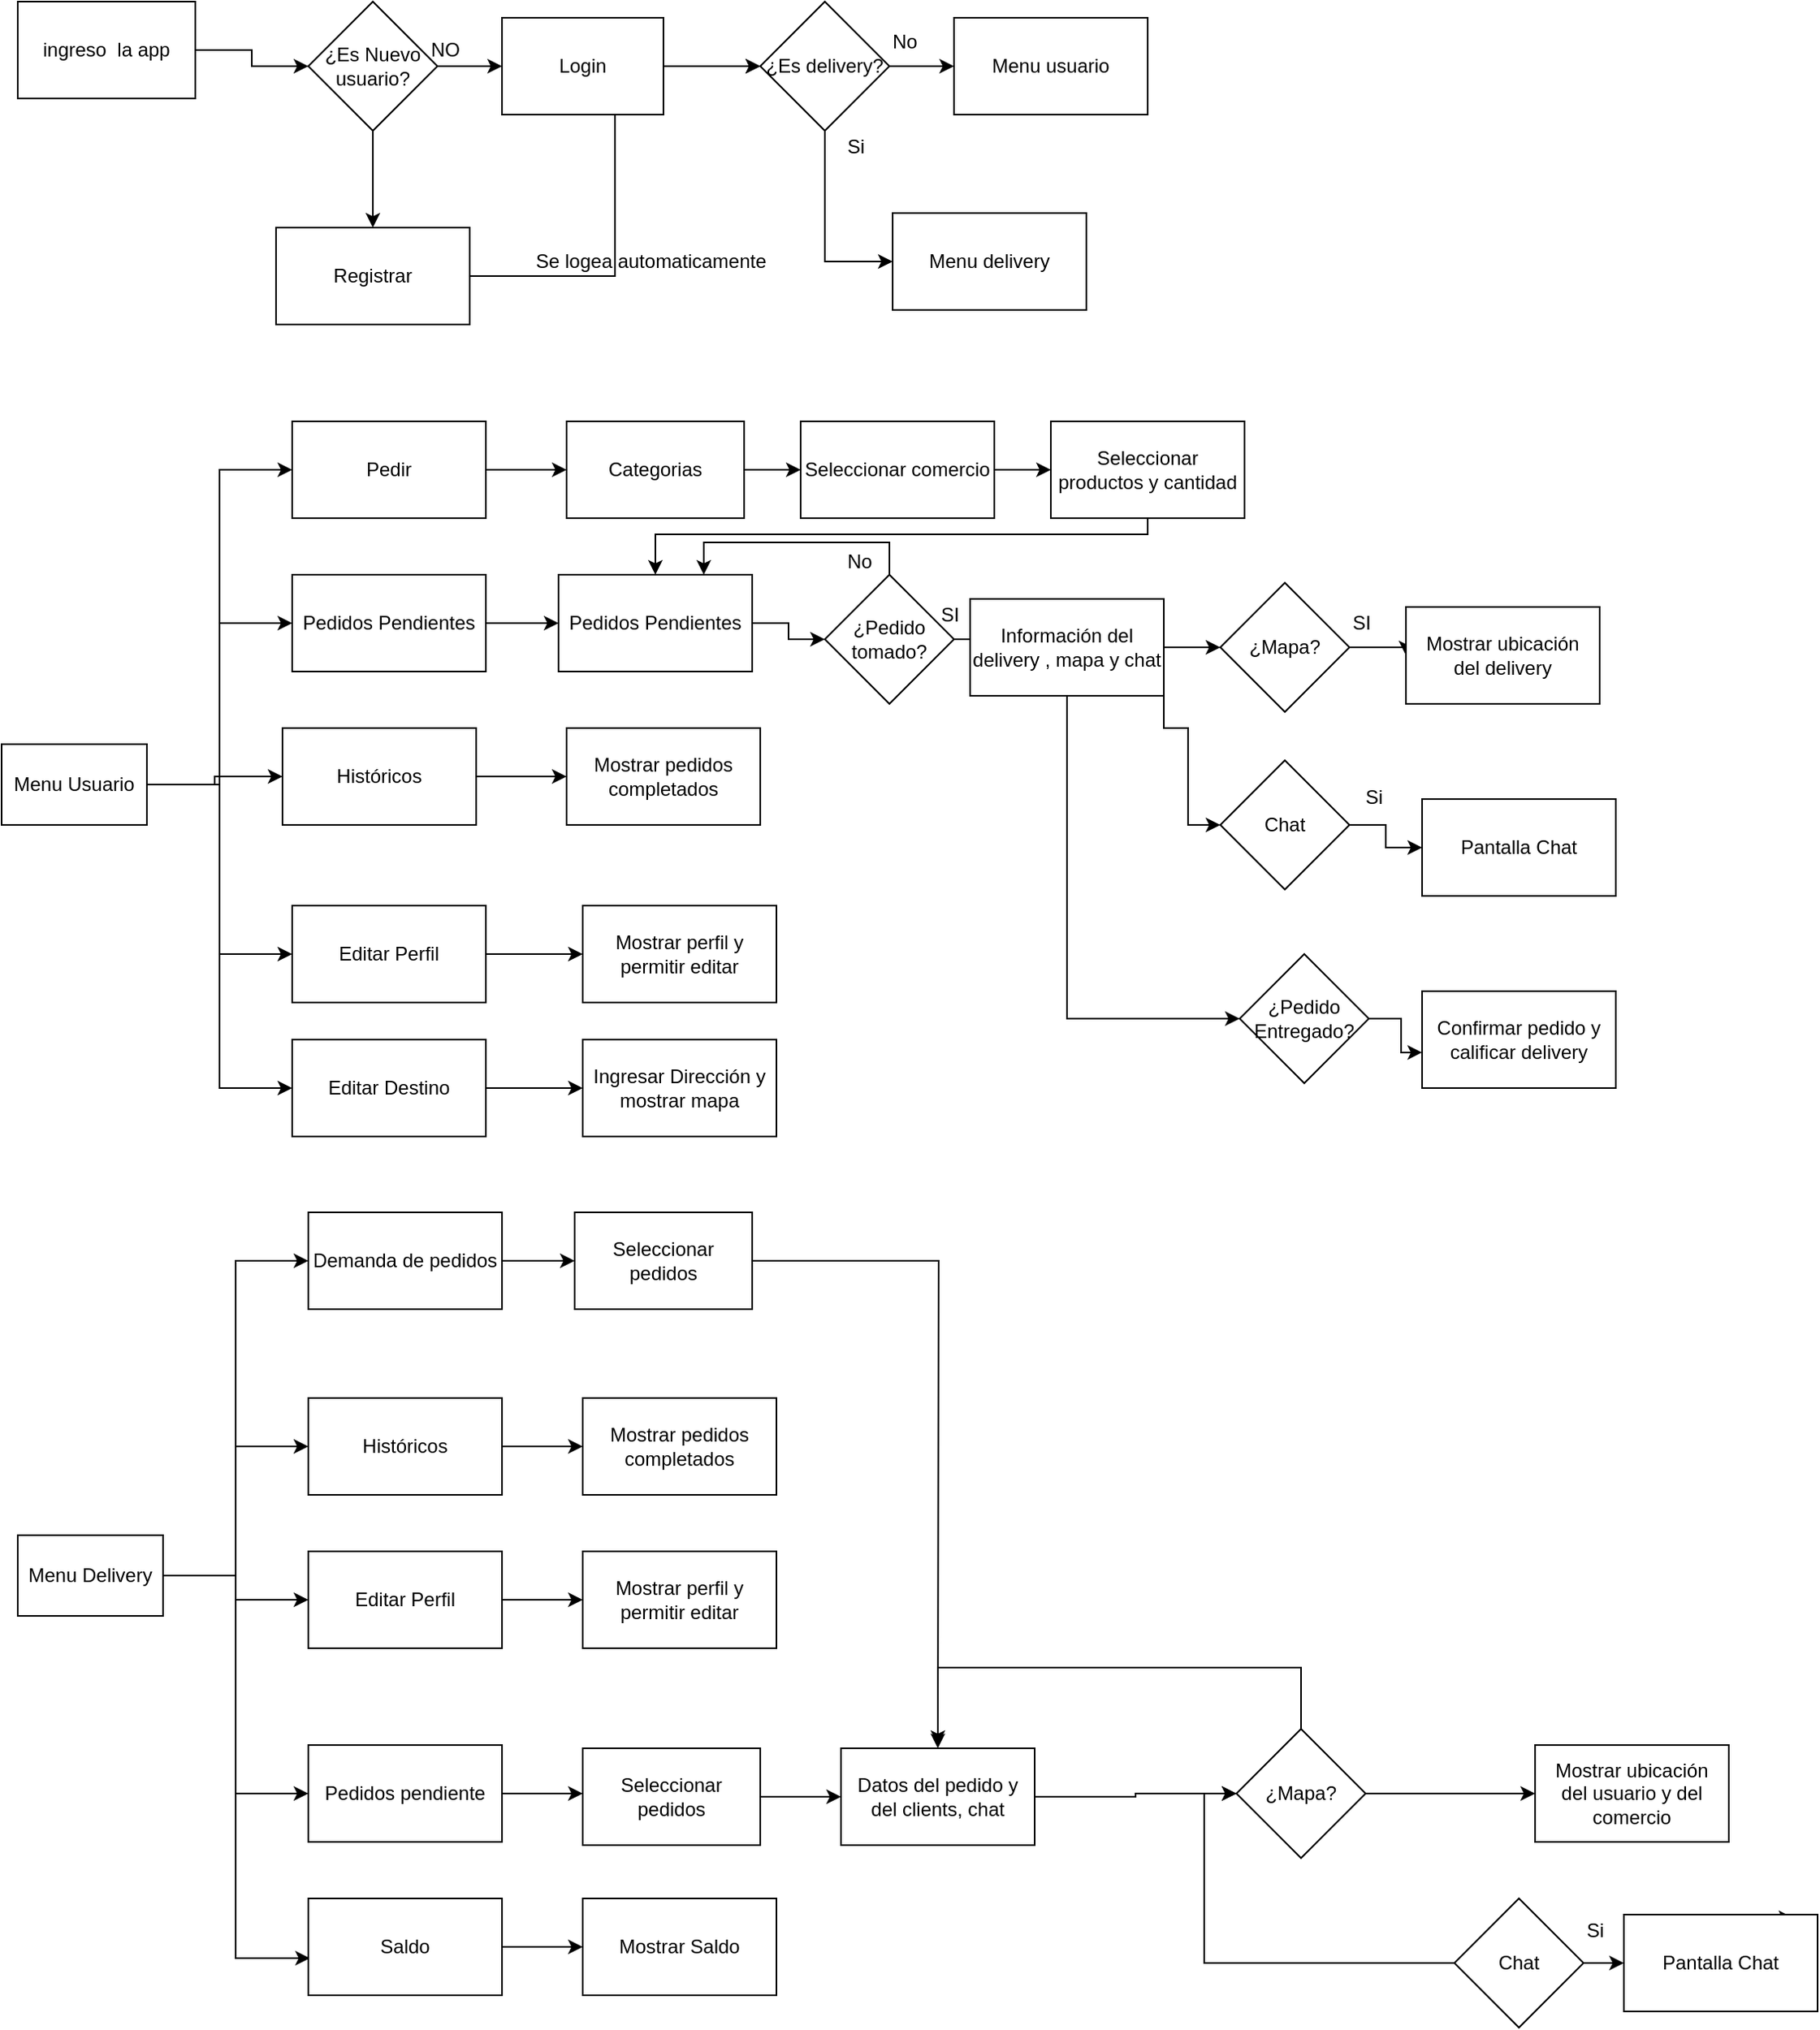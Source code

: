 <mxfile version="12.1.0" type="github" pages="1"><diagram id="hZya6RrhCBJ3M0xoCXCF" name="Page-1"><mxGraphModel dx="1391" dy="710" grid="1" gridSize="10" guides="1" tooltips="1" connect="1" arrows="1" fold="1" page="1" pageScale="1" pageWidth="827" pageHeight="1169" math="0" shadow="0"><root><mxCell id="0"/><mxCell id="1" parent="0"/><mxCell id="_sGrQPSbJP6hCmy-QSjO-13" style="edgeStyle=orthogonalEdgeStyle;rounded=0;orthogonalLoop=1;jettySize=auto;html=1;entryX=0;entryY=0.5;entryDx=0;entryDy=0;" parent="1" source="_sGrQPSbJP6hCmy-QSjO-7" target="_sGrQPSbJP6hCmy-QSjO-8" edge="1"><mxGeometry relative="1" as="geometry"/></mxCell><mxCell id="_sGrQPSbJP6hCmy-QSjO-7" value="ingreso &amp;nbsp;la app" style="rounded=0;whiteSpace=wrap;html=1;" parent="1" vertex="1"><mxGeometry x="30" y="30" width="110" height="60" as="geometry"/></mxCell><mxCell id="_sGrQPSbJP6hCmy-QSjO-14" style="edgeStyle=orthogonalEdgeStyle;rounded=0;orthogonalLoop=1;jettySize=auto;html=1;exitX=1;exitY=0.5;exitDx=0;exitDy=0;entryX=0;entryY=0.5;entryDx=0;entryDy=0;" parent="1" source="_sGrQPSbJP6hCmy-QSjO-8" target="_sGrQPSbJP6hCmy-QSjO-11" edge="1"><mxGeometry relative="1" as="geometry"><Array as="points"><mxPoint x="300" y="70"/><mxPoint x="300" y="70"/></Array></mxGeometry></mxCell><mxCell id="_sGrQPSbJP6hCmy-QSjO-17" style="edgeStyle=orthogonalEdgeStyle;rounded=0;orthogonalLoop=1;jettySize=auto;html=1;entryX=0.5;entryY=0;entryDx=0;entryDy=0;" parent="1" source="_sGrQPSbJP6hCmy-QSjO-8" target="_sGrQPSbJP6hCmy-QSjO-10" edge="1"><mxGeometry relative="1" as="geometry"/></mxCell><mxCell id="_sGrQPSbJP6hCmy-QSjO-8" value="¿Es Nuevo usuario?" style="rhombus;whiteSpace=wrap;html=1;" parent="1" vertex="1"><mxGeometry x="210" y="30" width="80" height="80" as="geometry"/></mxCell><mxCell id="_sGrQPSbJP6hCmy-QSjO-20" style="edgeStyle=orthogonalEdgeStyle;rounded=0;orthogonalLoop=1;jettySize=auto;html=1;entryX=0;entryY=0.5;entryDx=0;entryDy=0;" parent="1" source="_sGrQPSbJP6hCmy-QSjO-10" target="_sGrQPSbJP6hCmy-QSjO-12" edge="1"><mxGeometry relative="1" as="geometry"/></mxCell><mxCell id="_sGrQPSbJP6hCmy-QSjO-10" value="Registrar" style="rounded=0;whiteSpace=wrap;html=1;" parent="1" vertex="1"><mxGeometry x="190" y="170" width="120" height="60" as="geometry"/></mxCell><mxCell id="_sGrQPSbJP6hCmy-QSjO-19" style="edgeStyle=orthogonalEdgeStyle;rounded=0;orthogonalLoop=1;jettySize=auto;html=1;entryX=0;entryY=0.5;entryDx=0;entryDy=0;" parent="1" source="_sGrQPSbJP6hCmy-QSjO-11" target="_sGrQPSbJP6hCmy-QSjO-12" edge="1"><mxGeometry relative="1" as="geometry"/></mxCell><mxCell id="_sGrQPSbJP6hCmy-QSjO-11" value="Login" style="rounded=0;whiteSpace=wrap;html=1;" parent="1" vertex="1"><mxGeometry x="330" y="40" width="100" height="60" as="geometry"/></mxCell><mxCell id="_sGrQPSbJP6hCmy-QSjO-23" style="edgeStyle=orthogonalEdgeStyle;rounded=0;orthogonalLoop=1;jettySize=auto;html=1;entryX=0;entryY=0.5;entryDx=0;entryDy=0;" parent="1" source="_sGrQPSbJP6hCmy-QSjO-12" target="_sGrQPSbJP6hCmy-QSjO-22" edge="1"><mxGeometry relative="1" as="geometry"/></mxCell><mxCell id="_sGrQPSbJP6hCmy-QSjO-26" style="edgeStyle=orthogonalEdgeStyle;rounded=0;orthogonalLoop=1;jettySize=auto;html=1;exitX=0.5;exitY=1;exitDx=0;exitDy=0;entryX=0;entryY=0.5;entryDx=0;entryDy=0;" parent="1" source="_sGrQPSbJP6hCmy-QSjO-12" target="_sGrQPSbJP6hCmy-QSjO-25" edge="1"><mxGeometry relative="1" as="geometry"/></mxCell><mxCell id="_sGrQPSbJP6hCmy-QSjO-12" value="¿Es delivery?" style="rhombus;whiteSpace=wrap;html=1;" parent="1" vertex="1"><mxGeometry x="490" y="30" width="80" height="80" as="geometry"/></mxCell><mxCell id="_sGrQPSbJP6hCmy-QSjO-15" value="NO" style="text;html=1;resizable=0;points=[];autosize=1;align=left;verticalAlign=top;spacingTop=-4;" parent="1" vertex="1"><mxGeometry x="284" y="50" width="30" height="20" as="geometry"/></mxCell><mxCell id="_sGrQPSbJP6hCmy-QSjO-21" value="Se logea automaticamente" style="text;html=1;resizable=0;points=[];autosize=1;align=left;verticalAlign=top;spacingTop=-4;" parent="1" vertex="1"><mxGeometry x="349" y="181" width="160" height="20" as="geometry"/></mxCell><mxCell id="_sGrQPSbJP6hCmy-QSjO-22" value="Menu usuario" style="rounded=0;whiteSpace=wrap;html=1;" parent="1" vertex="1"><mxGeometry x="610" y="40" width="120" height="60" as="geometry"/></mxCell><mxCell id="_sGrQPSbJP6hCmy-QSjO-24" value="No" style="text;html=1;resizable=0;points=[];autosize=1;align=left;verticalAlign=top;spacingTop=-4;" parent="1" vertex="1"><mxGeometry x="570" y="45" width="30" height="20" as="geometry"/></mxCell><mxCell id="_sGrQPSbJP6hCmy-QSjO-25" value="Menu delivery" style="rounded=0;whiteSpace=wrap;html=1;" parent="1" vertex="1"><mxGeometry x="572" y="161" width="120" height="60" as="geometry"/></mxCell><mxCell id="_sGrQPSbJP6hCmy-QSjO-27" value="Si" style="text;html=1;resizable=0;points=[];autosize=1;align=left;verticalAlign=top;spacingTop=-4;" parent="1" vertex="1"><mxGeometry x="542" y="110" width="30" height="20" as="geometry"/></mxCell><mxCell id="_sGrQPSbJP6hCmy-QSjO-42" style="edgeStyle=orthogonalEdgeStyle;rounded=0;orthogonalLoop=1;jettySize=auto;html=1;entryX=0;entryY=0.5;entryDx=0;entryDy=0;" parent="1" source="_sGrQPSbJP6hCmy-QSjO-30" target="_sGrQPSbJP6hCmy-QSjO-39" edge="1"><mxGeometry relative="1" as="geometry"/></mxCell><mxCell id="_sGrQPSbJP6hCmy-QSjO-30" value="Pedir" style="rounded=0;whiteSpace=wrap;html=1;" parent="1" vertex="1"><mxGeometry x="200" y="290" width="120" height="60" as="geometry"/></mxCell><mxCell id="_sGrQPSbJP6hCmy-QSjO-86" value="" style="edgeStyle=orthogonalEdgeStyle;rounded=0;orthogonalLoop=1;jettySize=auto;html=1;" parent="1" source="_sGrQPSbJP6hCmy-QSjO-31" target="_sGrQPSbJP6hCmy-QSjO-85" edge="1"><mxGeometry relative="1" as="geometry"/></mxCell><mxCell id="_sGrQPSbJP6hCmy-QSjO-31" value="Históricos" style="rounded=0;whiteSpace=wrap;html=1;" parent="1" vertex="1"><mxGeometry x="194" y="480" width="120" height="60" as="geometry"/></mxCell><mxCell id="_sGrQPSbJP6hCmy-QSjO-85" value="Mostrar pedidos completados" style="rounded=0;whiteSpace=wrap;html=1;" parent="1" vertex="1"><mxGeometry x="370" y="480" width="120" height="60" as="geometry"/></mxCell><mxCell id="_sGrQPSbJP6hCmy-QSjO-58" style="edgeStyle=orthogonalEdgeStyle;rounded=0;orthogonalLoop=1;jettySize=auto;html=1;entryX=0;entryY=0.5;entryDx=0;entryDy=0;" parent="1" source="_sGrQPSbJP6hCmy-QSjO-32" target="_sGrQPSbJP6hCmy-QSjO-45" edge="1"><mxGeometry relative="1" as="geometry"/></mxCell><mxCell id="_sGrQPSbJP6hCmy-QSjO-32" value="Pedidos Pendientes" style="rounded=0;whiteSpace=wrap;html=1;" parent="1" vertex="1"><mxGeometry x="200" y="385" width="120" height="60" as="geometry"/></mxCell><mxCell id="_sGrQPSbJP6hCmy-QSjO-88" style="edgeStyle=orthogonalEdgeStyle;rounded=0;orthogonalLoop=1;jettySize=auto;html=1;entryX=0;entryY=0.5;entryDx=0;entryDy=0;" parent="1" source="_sGrQPSbJP6hCmy-QSjO-33" target="_sGrQPSbJP6hCmy-QSjO-87" edge="1"><mxGeometry relative="1" as="geometry"/></mxCell><mxCell id="_sGrQPSbJP6hCmy-QSjO-33" value="Editar Perfil" style="rounded=0;whiteSpace=wrap;html=1;" parent="1" vertex="1"><mxGeometry x="200" y="590" width="120" height="60" as="geometry"/></mxCell><mxCell id="_sGrQPSbJP6hCmy-QSjO-35" style="edgeStyle=orthogonalEdgeStyle;rounded=0;orthogonalLoop=1;jettySize=auto;html=1;entryX=0;entryY=0.5;entryDx=0;entryDy=0;" parent="1" target="_sGrQPSbJP6hCmy-QSjO-32" edge="1"><mxGeometry relative="1" as="geometry"><mxPoint x="110" y="520" as="sourcePoint"/><Array as="points"><mxPoint x="155" y="515"/><mxPoint x="155" y="415"/></Array></mxGeometry></mxCell><mxCell id="_sGrQPSbJP6hCmy-QSjO-36" style="edgeStyle=orthogonalEdgeStyle;rounded=0;orthogonalLoop=1;jettySize=auto;html=1;entryX=0;entryY=0.5;entryDx=0;entryDy=0;exitX=1;exitY=0.5;exitDx=0;exitDy=0;" parent="1" source="_sGrQPSbJP6hCmy-QSjO-34" target="_sGrQPSbJP6hCmy-QSjO-31" edge="1"><mxGeometry relative="1" as="geometry"><mxPoint x="120" y="510" as="sourcePoint"/></mxGeometry></mxCell><mxCell id="_sGrQPSbJP6hCmy-QSjO-37" style="edgeStyle=orthogonalEdgeStyle;rounded=0;orthogonalLoop=1;jettySize=auto;html=1;entryX=0;entryY=0.5;entryDx=0;entryDy=0;" parent="1" source="_sGrQPSbJP6hCmy-QSjO-34" target="_sGrQPSbJP6hCmy-QSjO-33" edge="1"><mxGeometry relative="1" as="geometry"/></mxCell><mxCell id="_sGrQPSbJP6hCmy-QSjO-38" style="edgeStyle=orthogonalEdgeStyle;rounded=0;orthogonalLoop=1;jettySize=auto;html=1;entryX=0;entryY=0.5;entryDx=0;entryDy=0;" parent="1" source="_sGrQPSbJP6hCmy-QSjO-34" target="_sGrQPSbJP6hCmy-QSjO-30" edge="1"><mxGeometry relative="1" as="geometry"/></mxCell><mxCell id="nvhibkUAOQHg-Kgc46_p-3" style="edgeStyle=orthogonalEdgeStyle;rounded=0;orthogonalLoop=1;jettySize=auto;html=1;entryX=0;entryY=0.5;entryDx=0;entryDy=0;" edge="1" parent="1" source="_sGrQPSbJP6hCmy-QSjO-34" target="nvhibkUAOQHg-Kgc46_p-1"><mxGeometry relative="1" as="geometry"/></mxCell><mxCell id="_sGrQPSbJP6hCmy-QSjO-34" value="Menu Usuario" style="rounded=0;whiteSpace=wrap;html=1;" parent="1" vertex="1"><mxGeometry x="20" y="490" width="90" height="50" as="geometry"/></mxCell><mxCell id="_sGrQPSbJP6hCmy-QSjO-43" style="edgeStyle=orthogonalEdgeStyle;rounded=0;orthogonalLoop=1;jettySize=auto;html=1;exitX=1;exitY=0.5;exitDx=0;exitDy=0;entryX=0;entryY=0.5;entryDx=0;entryDy=0;" parent="1" source="_sGrQPSbJP6hCmy-QSjO-39" target="_sGrQPSbJP6hCmy-QSjO-40" edge="1"><mxGeometry relative="1" as="geometry"/></mxCell><mxCell id="_sGrQPSbJP6hCmy-QSjO-39" value="Categorias" style="rounded=0;whiteSpace=wrap;html=1;" parent="1" vertex="1"><mxGeometry x="370" y="290" width="110" height="60" as="geometry"/></mxCell><mxCell id="_sGrQPSbJP6hCmy-QSjO-44" style="edgeStyle=orthogonalEdgeStyle;rounded=0;orthogonalLoop=1;jettySize=auto;html=1;exitX=1;exitY=0.5;exitDx=0;exitDy=0;" parent="1" source="_sGrQPSbJP6hCmy-QSjO-40" target="_sGrQPSbJP6hCmy-QSjO-41" edge="1"><mxGeometry relative="1" as="geometry"/></mxCell><mxCell id="_sGrQPSbJP6hCmy-QSjO-40" value="Seleccionar comercio" style="rounded=0;whiteSpace=wrap;html=1;" parent="1" vertex="1"><mxGeometry x="515" y="290" width="120" height="60" as="geometry"/></mxCell><mxCell id="_sGrQPSbJP6hCmy-QSjO-49" style="edgeStyle=orthogonalEdgeStyle;rounded=0;orthogonalLoop=1;jettySize=auto;html=1;entryX=0.5;entryY=0;entryDx=0;entryDy=0;" parent="1" source="_sGrQPSbJP6hCmy-QSjO-41" target="_sGrQPSbJP6hCmy-QSjO-45" edge="1"><mxGeometry relative="1" as="geometry"><mxPoint x="730" y="400" as="targetPoint"/><Array as="points"><mxPoint x="730" y="360"/><mxPoint x="425" y="360"/></Array></mxGeometry></mxCell><mxCell id="_sGrQPSbJP6hCmy-QSjO-41" value="Seleccionar productos y cantidad" style="rounded=0;whiteSpace=wrap;html=1;" parent="1" vertex="1"><mxGeometry x="670" y="290" width="120" height="60" as="geometry"/></mxCell><mxCell id="_sGrQPSbJP6hCmy-QSjO-59" style="edgeStyle=orthogonalEdgeStyle;rounded=0;orthogonalLoop=1;jettySize=auto;html=1;exitX=1;exitY=0.5;exitDx=0;exitDy=0;entryX=0;entryY=0.5;entryDx=0;entryDy=0;" parent="1" source="_sGrQPSbJP6hCmy-QSjO-45" target="_sGrQPSbJP6hCmy-QSjO-52" edge="1"><mxGeometry relative="1" as="geometry"/></mxCell><mxCell id="_sGrQPSbJP6hCmy-QSjO-45" value="Pedidos Pendientes" style="rounded=0;whiteSpace=wrap;html=1;" parent="1" vertex="1"><mxGeometry x="365" y="385" width="120" height="60" as="geometry"/></mxCell><mxCell id="_sGrQPSbJP6hCmy-QSjO-60" style="edgeStyle=orthogonalEdgeStyle;rounded=0;orthogonalLoop=1;jettySize=auto;html=1;entryX=0;entryY=0.5;entryDx=0;entryDy=0;" parent="1" source="_sGrQPSbJP6hCmy-QSjO-52" target="_sGrQPSbJP6hCmy-QSjO-53" edge="1"><mxGeometry relative="1" as="geometry"/></mxCell><mxCell id="_sGrQPSbJP6hCmy-QSjO-63" style="edgeStyle=orthogonalEdgeStyle;rounded=0;orthogonalLoop=1;jettySize=auto;html=1;entryX=0.75;entryY=0;entryDx=0;entryDy=0;exitX=0.5;exitY=0;exitDx=0;exitDy=0;" parent="1" source="_sGrQPSbJP6hCmy-QSjO-52" target="_sGrQPSbJP6hCmy-QSjO-45" edge="1"><mxGeometry relative="1" as="geometry"><mxPoint x="550" y="500" as="targetPoint"/></mxGeometry></mxCell><mxCell id="_sGrQPSbJP6hCmy-QSjO-52" value="¿Pedido tomado?" style="rhombus;whiteSpace=wrap;html=1;" parent="1" vertex="1"><mxGeometry x="530" y="385" width="80" height="80" as="geometry"/></mxCell><mxCell id="_sGrQPSbJP6hCmy-QSjO-66" style="edgeStyle=orthogonalEdgeStyle;rounded=0;orthogonalLoop=1;jettySize=auto;html=1;entryX=0;entryY=0.5;entryDx=0;entryDy=0;" parent="1" source="_sGrQPSbJP6hCmy-QSjO-53" target="_sGrQPSbJP6hCmy-QSjO-61" edge="1"><mxGeometry relative="1" as="geometry"/></mxCell><mxCell id="_sGrQPSbJP6hCmy-QSjO-73" style="edgeStyle=orthogonalEdgeStyle;rounded=0;orthogonalLoop=1;jettySize=auto;html=1;entryX=0;entryY=0.5;entryDx=0;entryDy=0;" parent="1" source="_sGrQPSbJP6hCmy-QSjO-53" target="_sGrQPSbJP6hCmy-QSjO-71" edge="1"><mxGeometry relative="1" as="geometry"><Array as="points"><mxPoint x="740" y="480"/><mxPoint x="755" y="480"/><mxPoint x="755" y="540"/></Array></mxGeometry></mxCell><mxCell id="_sGrQPSbJP6hCmy-QSjO-74" style="edgeStyle=orthogonalEdgeStyle;rounded=0;orthogonalLoop=1;jettySize=auto;html=1;entryX=0;entryY=0.5;entryDx=0;entryDy=0;" parent="1" source="_sGrQPSbJP6hCmy-QSjO-53" target="_sGrQPSbJP6hCmy-QSjO-72" edge="1"><mxGeometry relative="1" as="geometry"><Array as="points"><mxPoint x="680" y="660"/></Array></mxGeometry></mxCell><mxCell id="_sGrQPSbJP6hCmy-QSjO-53" value="Información del delivery , mapa y chat" style="rounded=0;whiteSpace=wrap;html=1;" parent="1" vertex="1"><mxGeometry x="620" y="400" width="120" height="60" as="geometry"/></mxCell><mxCell id="_sGrQPSbJP6hCmy-QSjO-67" style="edgeStyle=orthogonalEdgeStyle;rounded=0;orthogonalLoop=1;jettySize=auto;html=1;exitX=1;exitY=0.5;exitDx=0;exitDy=0;entryX=0;entryY=0.5;entryDx=0;entryDy=0;" parent="1" source="_sGrQPSbJP6hCmy-QSjO-61" target="_sGrQPSbJP6hCmy-QSjO-65" edge="1"><mxGeometry relative="1" as="geometry"/></mxCell><mxCell id="_sGrQPSbJP6hCmy-QSjO-61" value="¿Mapa?" style="rhombus;whiteSpace=wrap;html=1;" parent="1" vertex="1"><mxGeometry x="775" y="390" width="80" height="80" as="geometry"/></mxCell><mxCell id="_sGrQPSbJP6hCmy-QSjO-62" value="SI" style="text;html=1;resizable=0;points=[];autosize=1;align=left;verticalAlign=top;spacingTop=-4;" parent="1" vertex="1"><mxGeometry x="600" y="400" width="30" height="20" as="geometry"/></mxCell><mxCell id="_sGrQPSbJP6hCmy-QSjO-64" value="No" style="text;html=1;resizable=0;points=[];autosize=1;align=left;verticalAlign=top;spacingTop=-4;" parent="1" vertex="1"><mxGeometry x="542" y="367" width="30" height="20" as="geometry"/></mxCell><mxCell id="_sGrQPSbJP6hCmy-QSjO-65" value="Mostrar ubicación&lt;br&gt;del delivery" style="rounded=0;whiteSpace=wrap;html=1;" parent="1" vertex="1"><mxGeometry x="890" y="405" width="120" height="60" as="geometry"/></mxCell><mxCell id="_sGrQPSbJP6hCmy-QSjO-69" value="SI" style="text;html=1;resizable=0;points=[];autosize=1;align=left;verticalAlign=top;spacingTop=-4;" parent="1" vertex="1"><mxGeometry x="855" y="405" width="30" height="20" as="geometry"/></mxCell><mxCell id="_sGrQPSbJP6hCmy-QSjO-80" style="edgeStyle=orthogonalEdgeStyle;rounded=0;orthogonalLoop=1;jettySize=auto;html=1;entryX=0;entryY=0.5;entryDx=0;entryDy=0;" parent="1" source="_sGrQPSbJP6hCmy-QSjO-71" target="_sGrQPSbJP6hCmy-QSjO-79" edge="1"><mxGeometry relative="1" as="geometry"/></mxCell><mxCell id="_sGrQPSbJP6hCmy-QSjO-71" value="Chat" style="rhombus;whiteSpace=wrap;html=1;" parent="1" vertex="1"><mxGeometry x="775" y="500" width="80" height="80" as="geometry"/></mxCell><mxCell id="_sGrQPSbJP6hCmy-QSjO-83" style="edgeStyle=orthogonalEdgeStyle;rounded=0;orthogonalLoop=1;jettySize=auto;html=1;entryX=0;entryY=0.633;entryDx=0;entryDy=0;entryPerimeter=0;" parent="1" source="_sGrQPSbJP6hCmy-QSjO-72" target="_sGrQPSbJP6hCmy-QSjO-81" edge="1"><mxGeometry relative="1" as="geometry"/></mxCell><mxCell id="_sGrQPSbJP6hCmy-QSjO-72" value="¿Pedido Entregado?" style="rhombus;whiteSpace=wrap;html=1;" parent="1" vertex="1"><mxGeometry x="787" y="620" width="80" height="80" as="geometry"/></mxCell><mxCell id="_sGrQPSbJP6hCmy-QSjO-75" value="Si" style="text;html=1;resizable=0;points=[];autosize=1;align=left;verticalAlign=top;spacingTop=-4;" parent="1" vertex="1"><mxGeometry x="862.5" y="512.5" width="30" height="20" as="geometry"/></mxCell><mxCell id="_sGrQPSbJP6hCmy-QSjO-79" value="Pantalla Chat" style="rounded=0;whiteSpace=wrap;html=1;" parent="1" vertex="1"><mxGeometry x="900" y="524" width="120" height="60" as="geometry"/></mxCell><mxCell id="_sGrQPSbJP6hCmy-QSjO-81" value="Confirmar pedido y calificar delivery" style="rounded=0;whiteSpace=wrap;html=1;" parent="1" vertex="1"><mxGeometry x="900" y="643" width="120" height="60" as="geometry"/></mxCell><mxCell id="_sGrQPSbJP6hCmy-QSjO-87" value="Mostrar perfil y permitir editar" style="rounded=0;whiteSpace=wrap;html=1;" parent="1" vertex="1"><mxGeometry x="380" y="590" width="120" height="60" as="geometry"/></mxCell><mxCell id="_sGrQPSbJP6hCmy-QSjO-89" style="edgeStyle=orthogonalEdgeStyle;rounded=0;orthogonalLoop=1;jettySize=auto;html=1;entryX=0;entryY=0.5;entryDx=0;entryDy=0;" parent="1" source="_sGrQPSbJP6hCmy-QSjO-90" target="_sGrQPSbJP6hCmy-QSjO-104" edge="1"><mxGeometry relative="1" as="geometry"/></mxCell><mxCell id="_sGrQPSbJP6hCmy-QSjO-90" value="Demanda de pedidos" style="rounded=0;whiteSpace=wrap;html=1;" parent="1" vertex="1"><mxGeometry x="210" y="780" width="120" height="60" as="geometry"/></mxCell><mxCell id="_sGrQPSbJP6hCmy-QSjO-91" value="" style="edgeStyle=orthogonalEdgeStyle;rounded=0;orthogonalLoop=1;jettySize=auto;html=1;" parent="1" source="_sGrQPSbJP6hCmy-QSjO-92" target="_sGrQPSbJP6hCmy-QSjO-93" edge="1"><mxGeometry relative="1" as="geometry"/></mxCell><mxCell id="_sGrQPSbJP6hCmy-QSjO-92" value="Históricos" style="rounded=0;whiteSpace=wrap;html=1;" parent="1" vertex="1"><mxGeometry x="210" y="895" width="120" height="60" as="geometry"/></mxCell><mxCell id="_sGrQPSbJP6hCmy-QSjO-93" value="Mostrar pedidos completados" style="rounded=0;whiteSpace=wrap;html=1;" parent="1" vertex="1"><mxGeometry x="380" y="895" width="120" height="60" as="geometry"/></mxCell><mxCell id="_sGrQPSbJP6hCmy-QSjO-96" style="edgeStyle=orthogonalEdgeStyle;rounded=0;orthogonalLoop=1;jettySize=auto;html=1;entryX=0;entryY=0.5;entryDx=0;entryDy=0;" parent="1" source="_sGrQPSbJP6hCmy-QSjO-97" target="_sGrQPSbJP6hCmy-QSjO-131" edge="1"><mxGeometry relative="1" as="geometry"/></mxCell><mxCell id="_sGrQPSbJP6hCmy-QSjO-97" value="Editar Perfil" style="rounded=0;whiteSpace=wrap;html=1;" parent="1" vertex="1"><mxGeometry x="210" y="990" width="120" height="60" as="geometry"/></mxCell><mxCell id="_sGrQPSbJP6hCmy-QSjO-99" style="edgeStyle=orthogonalEdgeStyle;rounded=0;orthogonalLoop=1;jettySize=auto;html=1;entryX=0;entryY=0.5;entryDx=0;entryDy=0;exitX=1;exitY=0.5;exitDx=0;exitDy=0;" parent="1" source="_sGrQPSbJP6hCmy-QSjO-102" target="_sGrQPSbJP6hCmy-QSjO-92" edge="1"><mxGeometry relative="1" as="geometry"><mxPoint x="130" y="1000" as="sourcePoint"/></mxGeometry></mxCell><mxCell id="_sGrQPSbJP6hCmy-QSjO-100" style="edgeStyle=orthogonalEdgeStyle;rounded=0;orthogonalLoop=1;jettySize=auto;html=1;entryX=0;entryY=0.5;entryDx=0;entryDy=0;" parent="1" source="_sGrQPSbJP6hCmy-QSjO-102" target="_sGrQPSbJP6hCmy-QSjO-97" edge="1"><mxGeometry relative="1" as="geometry"/></mxCell><mxCell id="_sGrQPSbJP6hCmy-QSjO-101" style="edgeStyle=orthogonalEdgeStyle;rounded=0;orthogonalLoop=1;jettySize=auto;html=1;entryX=0;entryY=0.5;entryDx=0;entryDy=0;" parent="1" source="_sGrQPSbJP6hCmy-QSjO-102" target="_sGrQPSbJP6hCmy-QSjO-90" edge="1"><mxGeometry relative="1" as="geometry"/></mxCell><mxCell id="nvhibkUAOQHg-Kgc46_p-15" style="edgeStyle=orthogonalEdgeStyle;rounded=0;orthogonalLoop=1;jettySize=auto;html=1;entryX=0.008;entryY=0.617;entryDx=0;entryDy=0;entryPerimeter=0;" edge="1" parent="1" source="_sGrQPSbJP6hCmy-QSjO-102" target="nvhibkUAOQHg-Kgc46_p-12"><mxGeometry relative="1" as="geometry"><Array as="points"><mxPoint x="165" y="1005"/><mxPoint x="165" y="1242"/></Array></mxGeometry></mxCell><mxCell id="nvhibkUAOQHg-Kgc46_p-16" style="edgeStyle=orthogonalEdgeStyle;rounded=0;orthogonalLoop=1;jettySize=auto;html=1;entryX=0;entryY=0.5;entryDx=0;entryDy=0;" edge="1" parent="1" source="_sGrQPSbJP6hCmy-QSjO-102" target="nvhibkUAOQHg-Kgc46_p-9"><mxGeometry relative="1" as="geometry"/></mxCell><mxCell id="_sGrQPSbJP6hCmy-QSjO-102" value="Menu Delivery" style="rounded=0;whiteSpace=wrap;html=1;" parent="1" vertex="1"><mxGeometry x="30" y="980" width="90" height="50" as="geometry"/></mxCell><mxCell id="_sGrQPSbJP6hCmy-QSjO-103" style="edgeStyle=orthogonalEdgeStyle;rounded=0;orthogonalLoop=1;jettySize=auto;html=1;exitX=1;exitY=0.5;exitDx=0;exitDy=0;" parent="1" source="_sGrQPSbJP6hCmy-QSjO-104" edge="1"><mxGeometry relative="1" as="geometry"><mxPoint x="600" y="1110" as="targetPoint"/></mxGeometry></mxCell><mxCell id="_sGrQPSbJP6hCmy-QSjO-104" value="Seleccionar pedidos" style="rounded=0;whiteSpace=wrap;html=1;" parent="1" vertex="1"><mxGeometry x="375" y="780" width="110" height="60" as="geometry"/></mxCell><mxCell id="_sGrQPSbJP6hCmy-QSjO-131" value="Mostrar perfil y permitir editar" style="rounded=0;whiteSpace=wrap;html=1;" parent="1" vertex="1"><mxGeometry x="380" y="990" width="120" height="60" as="geometry"/></mxCell><mxCell id="nvhibkUAOQHg-Kgc46_p-4" style="edgeStyle=orthogonalEdgeStyle;rounded=0;orthogonalLoop=1;jettySize=auto;html=1;entryX=0;entryY=0.5;entryDx=0;entryDy=0;" edge="1" parent="1" source="nvhibkUAOQHg-Kgc46_p-1" target="nvhibkUAOQHg-Kgc46_p-2"><mxGeometry relative="1" as="geometry"/></mxCell><mxCell id="nvhibkUAOQHg-Kgc46_p-1" value="Editar Destino" style="rounded=0;whiteSpace=wrap;html=1;" vertex="1" parent="1"><mxGeometry x="200" y="673" width="120" height="60" as="geometry"/></mxCell><mxCell id="nvhibkUAOQHg-Kgc46_p-2" value="Ingresar Dirección y&lt;br&gt;mostrar mapa" style="rounded=0;whiteSpace=wrap;html=1;" vertex="1" parent="1"><mxGeometry x="380" y="673" width="120" height="60" as="geometry"/></mxCell><mxCell id="nvhibkUAOQHg-Kgc46_p-8" value="" style="edgeStyle=orthogonalEdgeStyle;rounded=0;orthogonalLoop=1;jettySize=auto;html=1;" edge="1" parent="1" source="nvhibkUAOQHg-Kgc46_p-9"><mxGeometry relative="1" as="geometry"><mxPoint x="380" y="1140" as="targetPoint"/></mxGeometry></mxCell><mxCell id="nvhibkUAOQHg-Kgc46_p-9" value="Pedidos pendiente" style="rounded=0;whiteSpace=wrap;html=1;" vertex="1" parent="1"><mxGeometry x="210" y="1110" width="120" height="60" as="geometry"/></mxCell><mxCell id="nvhibkUAOQHg-Kgc46_p-11" style="edgeStyle=orthogonalEdgeStyle;rounded=0;orthogonalLoop=1;jettySize=auto;html=1;entryX=0;entryY=0.5;entryDx=0;entryDy=0;" edge="1" parent="1" source="nvhibkUAOQHg-Kgc46_p-12" target="nvhibkUAOQHg-Kgc46_p-13"><mxGeometry relative="1" as="geometry"/></mxCell><mxCell id="nvhibkUAOQHg-Kgc46_p-12" value="Saldo" style="rounded=0;whiteSpace=wrap;html=1;" vertex="1" parent="1"><mxGeometry x="210" y="1205" width="120" height="60" as="geometry"/></mxCell><mxCell id="nvhibkUAOQHg-Kgc46_p-13" value="Mostrar Saldo" style="rounded=0;whiteSpace=wrap;html=1;" vertex="1" parent="1"><mxGeometry x="380" y="1205" width="120" height="60" as="geometry"/></mxCell><mxCell id="nvhibkUAOQHg-Kgc46_p-22" style="edgeStyle=orthogonalEdgeStyle;rounded=0;orthogonalLoop=1;jettySize=auto;html=1;exitX=1;exitY=0.5;exitDx=0;exitDy=0;entryX=0;entryY=0.5;entryDx=0;entryDy=0;" edge="1" parent="1" source="nvhibkUAOQHg-Kgc46_p-23" target="nvhibkUAOQHg-Kgc46_p-25"><mxGeometry relative="1" as="geometry"/></mxCell><mxCell id="nvhibkUAOQHg-Kgc46_p-23" value="Seleccionar pedidos" style="rounded=0;whiteSpace=wrap;html=1;" vertex="1" parent="1"><mxGeometry x="380" y="1112" width="110" height="60" as="geometry"/></mxCell><mxCell id="nvhibkUAOQHg-Kgc46_p-24" style="edgeStyle=orthogonalEdgeStyle;rounded=0;orthogonalLoop=1;jettySize=auto;html=1;entryX=0;entryY=0.5;entryDx=0;entryDy=0;" edge="1" parent="1" source="nvhibkUAOQHg-Kgc46_p-25" target="nvhibkUAOQHg-Kgc46_p-29"><mxGeometry relative="1" as="geometry"/></mxCell><mxCell id="nvhibkUAOQHg-Kgc46_p-25" value="Datos del pedido y del clients, chat" style="rounded=0;whiteSpace=wrap;html=1;" vertex="1" parent="1"><mxGeometry x="540" y="1112" width="120" height="60" as="geometry"/></mxCell><mxCell id="nvhibkUAOQHg-Kgc46_p-26" style="edgeStyle=orthogonalEdgeStyle;rounded=0;orthogonalLoop=1;jettySize=auto;html=1;entryX=0;entryY=0.5;entryDx=0;entryDy=0;exitX=0;exitY=0.5;exitDx=0;exitDy=0;" edge="1" parent="1" target="nvhibkUAOQHg-Kgc46_p-29" source="nvhibkUAOQHg-Kgc46_p-38"><mxGeometry relative="1" as="geometry"><mxPoint x="920" y="1240" as="sourcePoint"/></mxGeometry></mxCell><mxCell id="nvhibkUAOQHg-Kgc46_p-27" style="edgeStyle=orthogonalEdgeStyle;rounded=0;orthogonalLoop=1;jettySize=auto;html=1;exitX=1;exitY=0.5;exitDx=0;exitDy=0;entryX=0;entryY=0.5;entryDx=0;entryDy=0;" edge="1" parent="1" source="nvhibkUAOQHg-Kgc46_p-29" target="nvhibkUAOQHg-Kgc46_p-30"><mxGeometry relative="1" as="geometry"/></mxCell><mxCell id="nvhibkUAOQHg-Kgc46_p-28" style="edgeStyle=orthogonalEdgeStyle;rounded=0;orthogonalLoop=1;jettySize=auto;html=1;entryX=0.5;entryY=0;entryDx=0;entryDy=0;" edge="1" parent="1" source="nvhibkUAOQHg-Kgc46_p-29" target="nvhibkUAOQHg-Kgc46_p-25"><mxGeometry relative="1" as="geometry"><Array as="points"><mxPoint x="825" y="1062"/><mxPoint x="600" y="1062"/></Array></mxGeometry></mxCell><mxCell id="nvhibkUAOQHg-Kgc46_p-29" value="¿Mapa?" style="rhombus;whiteSpace=wrap;html=1;" vertex="1" parent="1"><mxGeometry x="785" y="1100" width="80" height="80" as="geometry"/></mxCell><mxCell id="nvhibkUAOQHg-Kgc46_p-30" value="Mostrar ubicación&lt;br&gt;del usuario y del comercio" style="rounded=0;whiteSpace=wrap;html=1;" vertex="1" parent="1"><mxGeometry x="970" y="1110" width="120" height="60" as="geometry"/></mxCell><mxCell id="nvhibkUAOQHg-Kgc46_p-32" style="edgeStyle=orthogonalEdgeStyle;rounded=0;orthogonalLoop=1;jettySize=auto;html=1;entryX=0;entryY=0.5;entryDx=0;entryDy=0;" edge="1" parent="1"><mxGeometry relative="1" as="geometry"><mxPoint x="1105" y="1217" as="sourcePoint"/><mxPoint x="1130" y="1217" as="targetPoint"/></mxGeometry></mxCell><mxCell id="nvhibkUAOQHg-Kgc46_p-36" value="SI" style="text;html=1;resizable=0;points=[];autosize=1;align=left;verticalAlign=top;spacingTop=-4;" vertex="1" parent="1"><mxGeometry x="960" y="1225" width="30" height="20" as="geometry"/></mxCell><mxCell id="nvhibkUAOQHg-Kgc46_p-37" style="edgeStyle=orthogonalEdgeStyle;rounded=0;orthogonalLoop=1;jettySize=auto;html=1;entryX=0;entryY=0.5;entryDx=0;entryDy=0;" edge="1" parent="1" source="nvhibkUAOQHg-Kgc46_p-38" target="nvhibkUAOQHg-Kgc46_p-40"><mxGeometry relative="1" as="geometry"/></mxCell><mxCell id="nvhibkUAOQHg-Kgc46_p-38" value="Chat" style="rhombus;whiteSpace=wrap;html=1;" vertex="1" parent="1"><mxGeometry x="920" y="1205" width="80" height="80" as="geometry"/></mxCell><mxCell id="nvhibkUAOQHg-Kgc46_p-39" value="Si" style="text;html=1;resizable=0;points=[];autosize=1;align=left;verticalAlign=top;spacingTop=-4;" vertex="1" parent="1"><mxGeometry x="1000" y="1215" width="30" height="20" as="geometry"/></mxCell><mxCell id="nvhibkUAOQHg-Kgc46_p-40" value="Pantalla Chat" style="rounded=0;whiteSpace=wrap;html=1;" vertex="1" parent="1"><mxGeometry x="1025" y="1215" width="120" height="60" as="geometry"/></mxCell></root></mxGraphModel></diagram></mxfile>